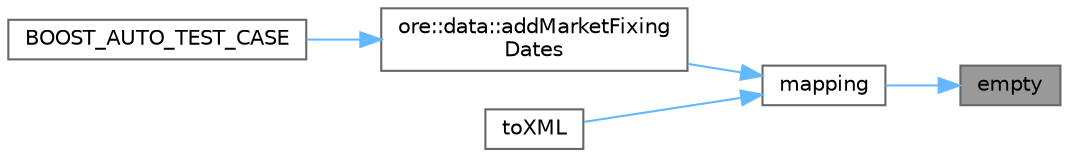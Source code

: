 digraph "empty"
{
 // INTERACTIVE_SVG=YES
 // LATEX_PDF_SIZE
  bgcolor="transparent";
  edge [fontname=Helvetica,fontsize=10,labelfontname=Helvetica,labelfontsize=10];
  node [fontname=Helvetica,fontsize=10,shape=box,height=0.2,width=0.4];
  rankdir="RL";
  Node1 [label="empty",height=0.2,width=0.4,color="gray40", fillcolor="grey60", style="filled", fontcolor="black",tooltip="Check if any parameters."];
  Node1 -> Node2 [dir="back",color="steelblue1",style="solid"];
  Node2 [label="mapping",height=0.2,width=0.4,color="grey40", fillcolor="white", style="filled",URL="$classore_1_1data_1_1_todays_market_parameters.html#a451da96d7cc713be6c76c5b288cce4ca",tooltip="EUR => Yield/EUR/EUR6M, USD => Yield/USD/USD3M etc."];
  Node2 -> Node3 [dir="back",color="steelblue1",style="solid"];
  Node3 [label="ore::data::addMarketFixing\lDates",height=0.2,width=0.4,color="grey40", fillcolor="white", style="filled",URL="$namespaceore_1_1data.html#a679d89696aea99b50e404364e8cd8c60",tooltip=" "];
  Node3 -> Node4 [dir="back",color="steelblue1",style="solid"];
  Node4 [label="BOOST_AUTO_TEST_CASE",height=0.2,width=0.4,color="grey40", fillcolor="white", style="filled",URL="$test_2fixings_8cpp.html#a67ada7956eb90fe9fbecd12a611892ab",tooltip=" "];
  Node2 -> Node5 [dir="back",color="steelblue1",style="solid"];
  Node5 [label="toXML",height=0.2,width=0.4,color="grey40", fillcolor="white", style="filled",URL="$classore_1_1data_1_1_todays_market_parameters.html#a7efefb9270d6c4933e4c96de0771f17a",tooltip=" "];
}
